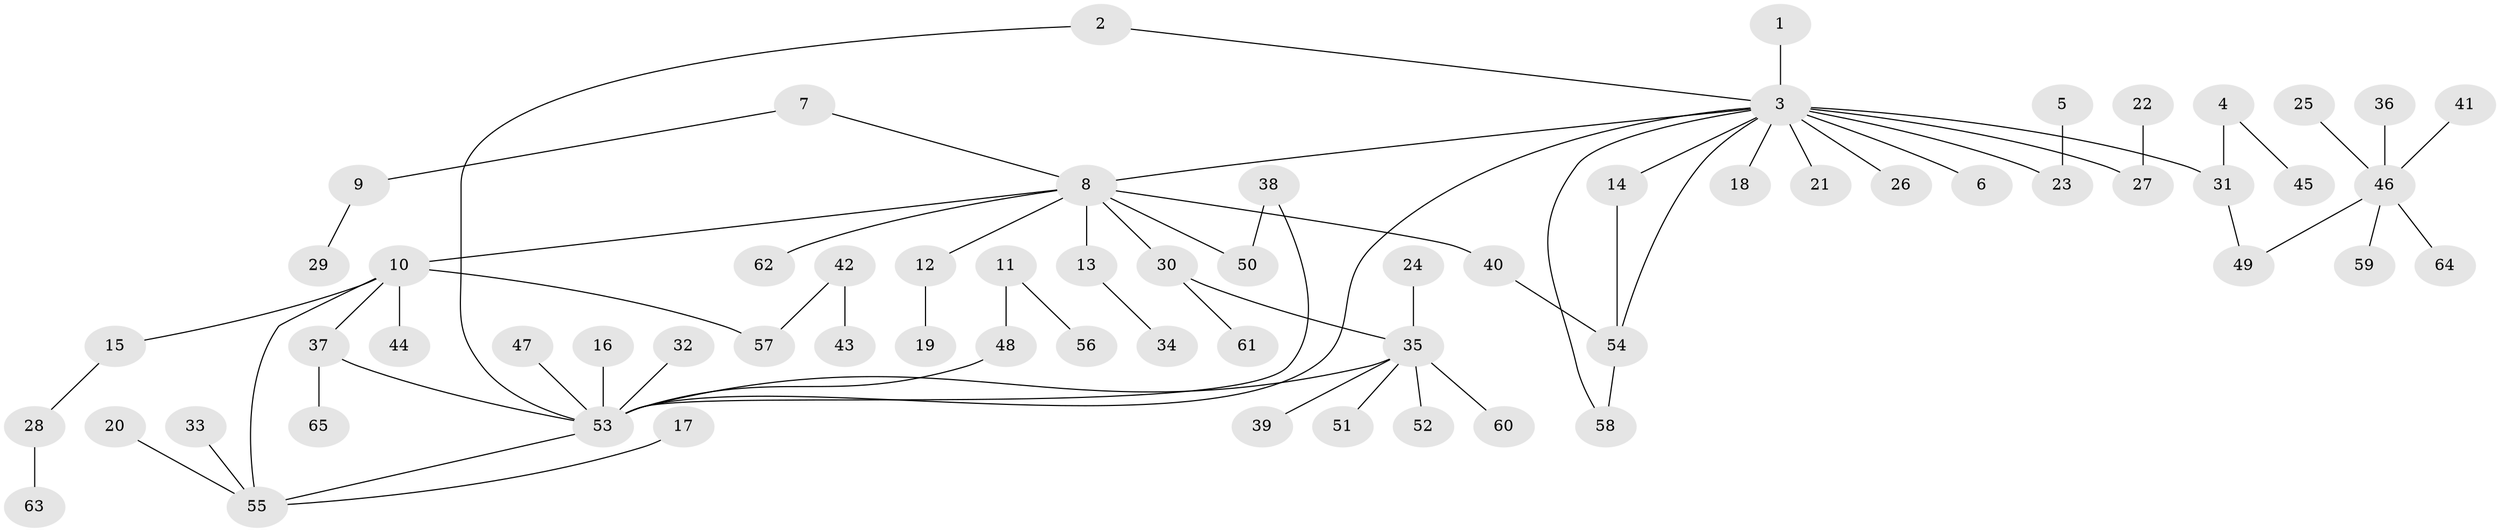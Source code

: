 // original degree distribution, {1: 0.5434782608695652, 16: 0.010869565217391304, 2: 0.25, 4: 0.03260869565217391, 3: 0.08695652173913043, 11: 0.010869565217391304, 10: 0.010869565217391304, 6: 0.021739130434782608, 9: 0.010869565217391304, 7: 0.010869565217391304, 5: 0.010869565217391304}
// Generated by graph-tools (version 1.1) at 2025/36/03/04/25 23:36:47]
// undirected, 65 vertices, 72 edges
graph export_dot {
  node [color=gray90,style=filled];
  1;
  2;
  3;
  4;
  5;
  6;
  7;
  8;
  9;
  10;
  11;
  12;
  13;
  14;
  15;
  16;
  17;
  18;
  19;
  20;
  21;
  22;
  23;
  24;
  25;
  26;
  27;
  28;
  29;
  30;
  31;
  32;
  33;
  34;
  35;
  36;
  37;
  38;
  39;
  40;
  41;
  42;
  43;
  44;
  45;
  46;
  47;
  48;
  49;
  50;
  51;
  52;
  53;
  54;
  55;
  56;
  57;
  58;
  59;
  60;
  61;
  62;
  63;
  64;
  65;
  1 -- 3 [weight=1.0];
  2 -- 3 [weight=1.0];
  2 -- 53 [weight=1.0];
  3 -- 6 [weight=1.0];
  3 -- 8 [weight=1.0];
  3 -- 14 [weight=1.0];
  3 -- 18 [weight=1.0];
  3 -- 21 [weight=1.0];
  3 -- 23 [weight=2.0];
  3 -- 26 [weight=1.0];
  3 -- 27 [weight=1.0];
  3 -- 31 [weight=1.0];
  3 -- 53 [weight=1.0];
  3 -- 54 [weight=1.0];
  3 -- 58 [weight=1.0];
  4 -- 31 [weight=1.0];
  4 -- 45 [weight=1.0];
  5 -- 23 [weight=1.0];
  7 -- 8 [weight=1.0];
  7 -- 9 [weight=1.0];
  8 -- 10 [weight=1.0];
  8 -- 12 [weight=1.0];
  8 -- 13 [weight=1.0];
  8 -- 30 [weight=1.0];
  8 -- 40 [weight=1.0];
  8 -- 50 [weight=1.0];
  8 -- 62 [weight=1.0];
  9 -- 29 [weight=1.0];
  10 -- 15 [weight=1.0];
  10 -- 37 [weight=1.0];
  10 -- 44 [weight=1.0];
  10 -- 55 [weight=1.0];
  10 -- 57 [weight=1.0];
  11 -- 48 [weight=1.0];
  11 -- 56 [weight=1.0];
  12 -- 19 [weight=1.0];
  13 -- 34 [weight=1.0];
  14 -- 54 [weight=1.0];
  15 -- 28 [weight=1.0];
  16 -- 53 [weight=1.0];
  17 -- 55 [weight=1.0];
  20 -- 55 [weight=1.0];
  22 -- 27 [weight=1.0];
  24 -- 35 [weight=1.0];
  25 -- 46 [weight=1.0];
  28 -- 63 [weight=1.0];
  30 -- 35 [weight=1.0];
  30 -- 61 [weight=1.0];
  31 -- 49 [weight=1.0];
  32 -- 53 [weight=1.0];
  33 -- 55 [weight=1.0];
  35 -- 39 [weight=1.0];
  35 -- 51 [weight=1.0];
  35 -- 52 [weight=1.0];
  35 -- 53 [weight=1.0];
  35 -- 60 [weight=1.0];
  36 -- 46 [weight=1.0];
  37 -- 53 [weight=1.0];
  37 -- 65 [weight=1.0];
  38 -- 50 [weight=1.0];
  38 -- 53 [weight=1.0];
  40 -- 54 [weight=1.0];
  41 -- 46 [weight=1.0];
  42 -- 43 [weight=1.0];
  42 -- 57 [weight=1.0];
  46 -- 49 [weight=1.0];
  46 -- 59 [weight=1.0];
  46 -- 64 [weight=1.0];
  47 -- 53 [weight=1.0];
  48 -- 53 [weight=1.0];
  53 -- 55 [weight=1.0];
  54 -- 58 [weight=1.0];
}
